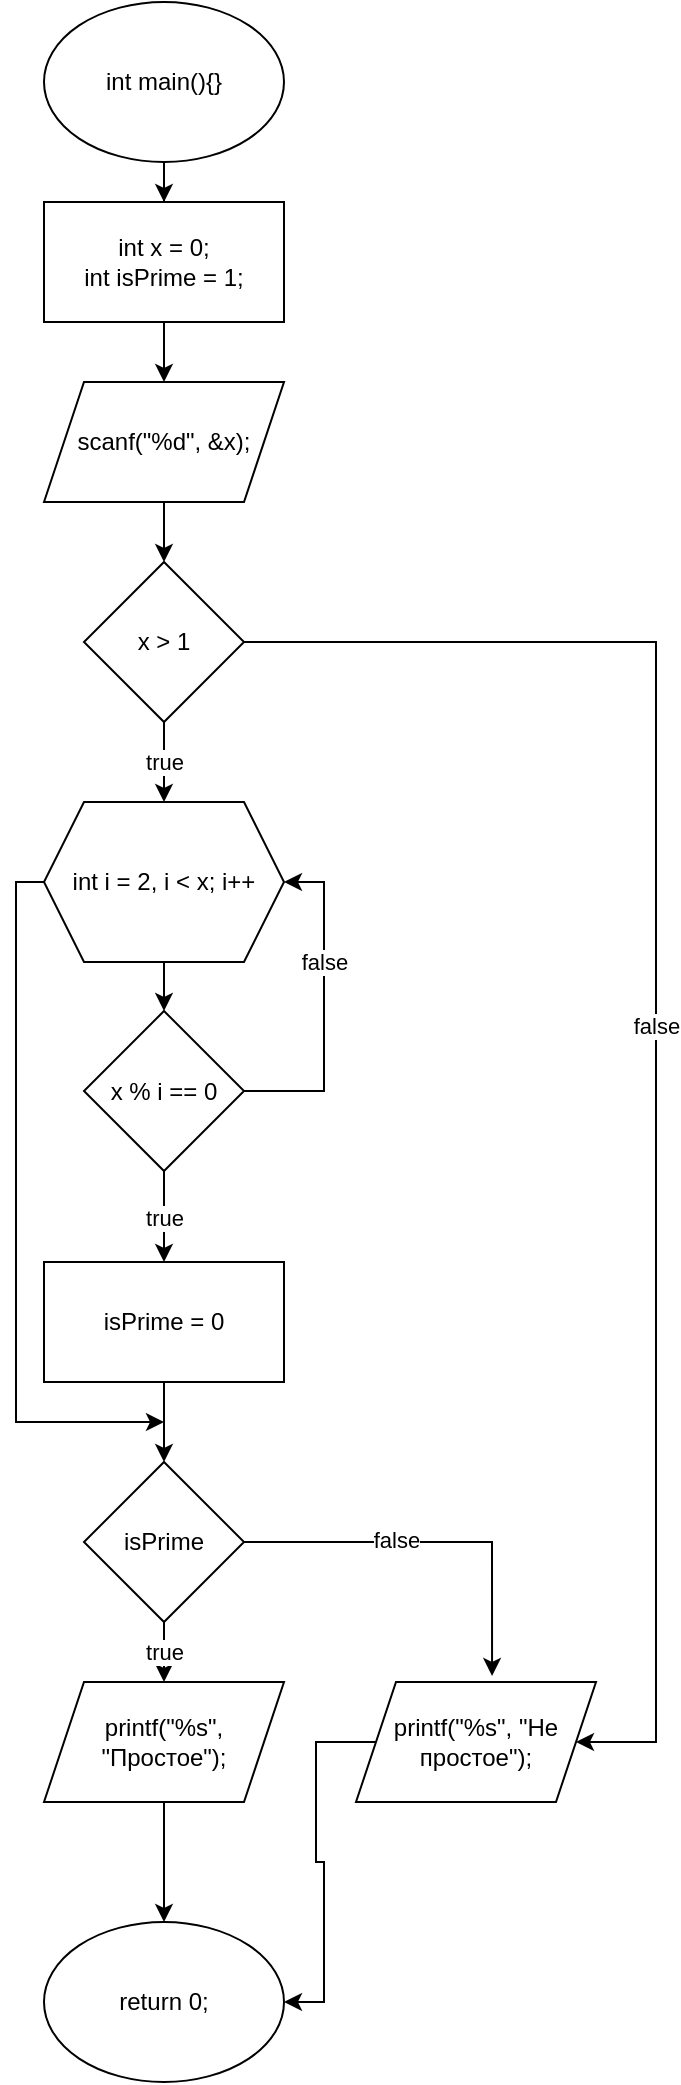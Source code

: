 <mxfile version="15.9.4" type="github">
  <diagram id="ohbx1vUPn3VqgCL6sF7X" name="Page-1">
    <mxGraphModel dx="1422" dy="762" grid="1" gridSize="10" guides="1" tooltips="1" connect="1" arrows="1" fold="1" page="1" pageScale="1" pageWidth="827" pageHeight="1169" math="0" shadow="0">
      <root>
        <mxCell id="0" />
        <mxCell id="1" parent="0" />
        <mxCell id="z2oNlP7FxSlySX0vPtSW-17" style="edgeStyle=orthogonalEdgeStyle;rounded=0;orthogonalLoop=1;jettySize=auto;html=1;entryX=0.5;entryY=0;entryDx=0;entryDy=0;" parent="1" source="z2oNlP7FxSlySX0vPtSW-1" target="z2oNlP7FxSlySX0vPtSW-3" edge="1">
          <mxGeometry relative="1" as="geometry" />
        </mxCell>
        <mxCell id="z2oNlP7FxSlySX0vPtSW-1" value="int x = 0;&lt;br&gt;int isPrime = 1;" style="rounded=0;whiteSpace=wrap;html=1;" parent="1" vertex="1">
          <mxGeometry x="354" y="100" width="120" height="60" as="geometry" />
        </mxCell>
        <mxCell id="z2oNlP7FxSlySX0vPtSW-16" style="edgeStyle=orthogonalEdgeStyle;rounded=0;orthogonalLoop=1;jettySize=auto;html=1;entryX=0.5;entryY=0;entryDx=0;entryDy=0;" parent="1" source="z2oNlP7FxSlySX0vPtSW-2" target="z2oNlP7FxSlySX0vPtSW-1" edge="1">
          <mxGeometry relative="1" as="geometry" />
        </mxCell>
        <mxCell id="z2oNlP7FxSlySX0vPtSW-2" value="int main(){}" style="ellipse;whiteSpace=wrap;html=1;" parent="1" vertex="1">
          <mxGeometry x="354" width="120" height="80" as="geometry" />
        </mxCell>
        <mxCell id="z2oNlP7FxSlySX0vPtSW-18" style="edgeStyle=orthogonalEdgeStyle;rounded=0;orthogonalLoop=1;jettySize=auto;html=1;entryX=0.5;entryY=0;entryDx=0;entryDy=0;" parent="1" source="z2oNlP7FxSlySX0vPtSW-3" target="z2oNlP7FxSlySX0vPtSW-4" edge="1">
          <mxGeometry relative="1" as="geometry" />
        </mxCell>
        <mxCell id="z2oNlP7FxSlySX0vPtSW-3" value="scanf(&quot;%d&quot;, &amp;amp;x);" style="shape=parallelogram;perimeter=parallelogramPerimeter;whiteSpace=wrap;html=1;fixedSize=1;" parent="1" vertex="1">
          <mxGeometry x="354" y="190" width="120" height="60" as="geometry" />
        </mxCell>
        <mxCell id="z2oNlP7FxSlySX0vPtSW-19" value="false" style="edgeStyle=orthogonalEdgeStyle;rounded=0;orthogonalLoop=1;jettySize=auto;html=1;entryX=1;entryY=0.5;entryDx=0;entryDy=0;" parent="1" source="z2oNlP7FxSlySX0vPtSW-4" target="z2oNlP7FxSlySX0vPtSW-14" edge="1">
          <mxGeometry relative="1" as="geometry">
            <Array as="points">
              <mxPoint x="660" y="320" />
              <mxPoint x="660" y="870" />
            </Array>
          </mxGeometry>
        </mxCell>
        <mxCell id="z2oNlP7FxSlySX0vPtSW-20" value="true" style="edgeStyle=orthogonalEdgeStyle;rounded=0;orthogonalLoop=1;jettySize=auto;html=1;entryX=0.5;entryY=0;entryDx=0;entryDy=0;" parent="1" source="z2oNlP7FxSlySX0vPtSW-4" target="z2oNlP7FxSlySX0vPtSW-5" edge="1">
          <mxGeometry relative="1" as="geometry" />
        </mxCell>
        <mxCell id="z2oNlP7FxSlySX0vPtSW-4" value="x &amp;gt; 1" style="rhombus;whiteSpace=wrap;html=1;" parent="1" vertex="1">
          <mxGeometry x="374" y="280" width="80" height="80" as="geometry" />
        </mxCell>
        <mxCell id="z2oNlP7FxSlySX0vPtSW-10" style="edgeStyle=orthogonalEdgeStyle;rounded=0;orthogonalLoop=1;jettySize=auto;html=1;entryX=0.5;entryY=0;entryDx=0;entryDy=0;" parent="1" source="z2oNlP7FxSlySX0vPtSW-5" target="z2oNlP7FxSlySX0vPtSW-6" edge="1">
          <mxGeometry relative="1" as="geometry" />
        </mxCell>
        <mxCell id="z2oNlP7FxSlySX0vPtSW-23" style="edgeStyle=orthogonalEdgeStyle;rounded=0;orthogonalLoop=1;jettySize=auto;html=1;" parent="1" source="z2oNlP7FxSlySX0vPtSW-5" edge="1">
          <mxGeometry relative="1" as="geometry">
            <mxPoint x="414" y="710" as="targetPoint" />
            <Array as="points">
              <mxPoint x="340" y="440" />
              <mxPoint x="340" y="710" />
            </Array>
          </mxGeometry>
        </mxCell>
        <mxCell id="z2oNlP7FxSlySX0vPtSW-5" value="int i = 2, i &amp;lt; x; i++" style="shape=hexagon;perimeter=hexagonPerimeter2;whiteSpace=wrap;html=1;fixedSize=1;" parent="1" vertex="1">
          <mxGeometry x="354" y="400" width="120" height="80" as="geometry" />
        </mxCell>
        <mxCell id="z2oNlP7FxSlySX0vPtSW-12" value="false" style="edgeStyle=orthogonalEdgeStyle;rounded=0;orthogonalLoop=1;jettySize=auto;html=1;entryX=1;entryY=0.5;entryDx=0;entryDy=0;" parent="1" source="z2oNlP7FxSlySX0vPtSW-6" target="z2oNlP7FxSlySX0vPtSW-5" edge="1">
          <mxGeometry x="0.271" relative="1" as="geometry">
            <Array as="points">
              <mxPoint x="494" y="545" />
              <mxPoint x="494" y="440" />
            </Array>
            <mxPoint as="offset" />
          </mxGeometry>
        </mxCell>
        <mxCell id="z2oNlP7FxSlySX0vPtSW-21" value="true" style="edgeStyle=orthogonalEdgeStyle;rounded=0;orthogonalLoop=1;jettySize=auto;html=1;entryX=0.5;entryY=0;entryDx=0;entryDy=0;" parent="1" source="z2oNlP7FxSlySX0vPtSW-6" target="z2oNlP7FxSlySX0vPtSW-7" edge="1">
          <mxGeometry relative="1" as="geometry" />
        </mxCell>
        <mxCell id="z2oNlP7FxSlySX0vPtSW-6" value="x % i == 0" style="rhombus;whiteSpace=wrap;html=1;" parent="1" vertex="1">
          <mxGeometry x="374" y="504.5" width="80" height="80" as="geometry" />
        </mxCell>
        <mxCell id="z2oNlP7FxSlySX0vPtSW-22" style="edgeStyle=orthogonalEdgeStyle;rounded=0;orthogonalLoop=1;jettySize=auto;html=1;entryX=0.5;entryY=0;entryDx=0;entryDy=0;" parent="1" source="z2oNlP7FxSlySX0vPtSW-7" target="z2oNlP7FxSlySX0vPtSW-8" edge="1">
          <mxGeometry relative="1" as="geometry" />
        </mxCell>
        <mxCell id="z2oNlP7FxSlySX0vPtSW-7" value="isPrime = 0" style="rounded=0;whiteSpace=wrap;html=1;" parent="1" vertex="1">
          <mxGeometry x="354" y="630" width="120" height="60" as="geometry" />
        </mxCell>
        <mxCell id="z2oNlP7FxSlySX0vPtSW-24" value="true" style="edgeStyle=orthogonalEdgeStyle;rounded=0;orthogonalLoop=1;jettySize=auto;html=1;entryX=0.5;entryY=0;entryDx=0;entryDy=0;" parent="1" source="z2oNlP7FxSlySX0vPtSW-8" target="z2oNlP7FxSlySX0vPtSW-13" edge="1">
          <mxGeometry relative="1" as="geometry" />
        </mxCell>
        <mxCell id="z2oNlP7FxSlySX0vPtSW-25" style="edgeStyle=orthogonalEdgeStyle;rounded=0;orthogonalLoop=1;jettySize=auto;html=1;entryX=0.567;entryY=-0.05;entryDx=0;entryDy=0;entryPerimeter=0;" parent="1" source="z2oNlP7FxSlySX0vPtSW-8" target="z2oNlP7FxSlySX0vPtSW-14" edge="1">
          <mxGeometry relative="1" as="geometry" />
        </mxCell>
        <mxCell id="z2oNlP7FxSlySX0vPtSW-26" value="false" style="edgeLabel;html=1;align=center;verticalAlign=middle;resizable=0;points=[];" parent="z2oNlP7FxSlySX0vPtSW-25" vertex="1" connectable="0">
          <mxGeometry x="-0.204" y="1" relative="1" as="geometry">
            <mxPoint as="offset" />
          </mxGeometry>
        </mxCell>
        <mxCell id="z2oNlP7FxSlySX0vPtSW-8" value="isPrime" style="rhombus;whiteSpace=wrap;html=1;" parent="1" vertex="1">
          <mxGeometry x="374" y="730" width="80" height="80" as="geometry" />
        </mxCell>
        <mxCell id="z2oNlP7FxSlySX0vPtSW-27" style="edgeStyle=orthogonalEdgeStyle;rounded=0;orthogonalLoop=1;jettySize=auto;html=1;entryX=0.5;entryY=0;entryDx=0;entryDy=0;" parent="1" source="z2oNlP7FxSlySX0vPtSW-13" target="z2oNlP7FxSlySX0vPtSW-15" edge="1">
          <mxGeometry relative="1" as="geometry" />
        </mxCell>
        <mxCell id="z2oNlP7FxSlySX0vPtSW-13" value="printf(&quot;%s&quot;, &quot;Простое&quot;);" style="shape=parallelogram;perimeter=parallelogramPerimeter;whiteSpace=wrap;html=1;fixedSize=1;" parent="1" vertex="1">
          <mxGeometry x="354" y="840" width="120" height="60" as="geometry" />
        </mxCell>
        <mxCell id="z2oNlP7FxSlySX0vPtSW-29" style="edgeStyle=orthogonalEdgeStyle;rounded=0;orthogonalLoop=1;jettySize=auto;html=1;entryX=1;entryY=0.5;entryDx=0;entryDy=0;" parent="1" source="z2oNlP7FxSlySX0vPtSW-14" target="z2oNlP7FxSlySX0vPtSW-15" edge="1">
          <mxGeometry relative="1" as="geometry" />
        </mxCell>
        <mxCell id="z2oNlP7FxSlySX0vPtSW-14" value="&lt;span&gt;printf(&quot;%s&quot;, &quot;Не простое&quot;);&lt;/span&gt;" style="shape=parallelogram;perimeter=parallelogramPerimeter;whiteSpace=wrap;html=1;fixedSize=1;" parent="1" vertex="1">
          <mxGeometry x="510" y="840" width="120" height="60" as="geometry" />
        </mxCell>
        <mxCell id="z2oNlP7FxSlySX0vPtSW-15" value="return 0;" style="ellipse;whiteSpace=wrap;html=1;" parent="1" vertex="1">
          <mxGeometry x="354" y="960" width="120" height="80" as="geometry" />
        </mxCell>
      </root>
    </mxGraphModel>
  </diagram>
</mxfile>
